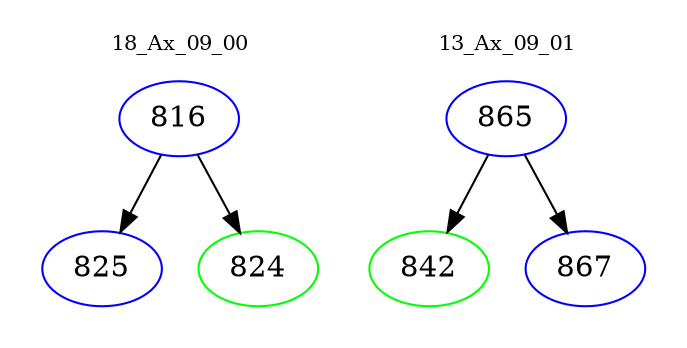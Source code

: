 digraph{
subgraph cluster_0 {
color = white
label = "18_Ax_09_00";
fontsize=10;
T0_816 [label="816", color="blue"]
T0_816 -> T0_825 [color="black"]
T0_825 [label="825", color="blue"]
T0_816 -> T0_824 [color="black"]
T0_824 [label="824", color="green"]
}
subgraph cluster_1 {
color = white
label = "13_Ax_09_01";
fontsize=10;
T1_865 [label="865", color="blue"]
T1_865 -> T1_842 [color="black"]
T1_842 [label="842", color="green"]
T1_865 -> T1_867 [color="black"]
T1_867 [label="867", color="blue"]
}
}
